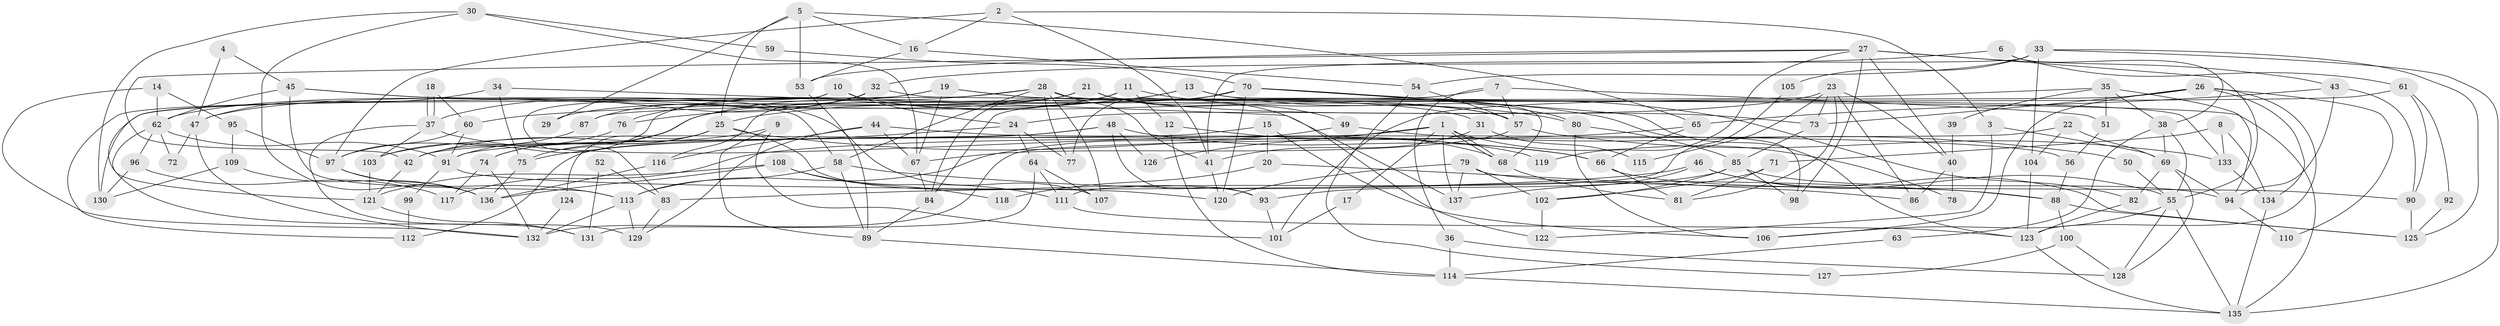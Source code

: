 // Generated by graph-tools (version 1.1) at 2025/11/02/27/25 16:11:20]
// undirected, 137 vertices, 274 edges
graph export_dot {
graph [start="1"]
  node [color=gray90,style=filled];
  1;
  2;
  3;
  4;
  5;
  6;
  7;
  8;
  9;
  10;
  11;
  12;
  13;
  14;
  15;
  16;
  17;
  18;
  19;
  20;
  21;
  22;
  23;
  24;
  25;
  26;
  27;
  28;
  29;
  30;
  31;
  32;
  33;
  34;
  35;
  36;
  37;
  38;
  39;
  40;
  41;
  42;
  43;
  44;
  45;
  46;
  47;
  48;
  49;
  50;
  51;
  52;
  53;
  54;
  55;
  56;
  57;
  58;
  59;
  60;
  61;
  62;
  63;
  64;
  65;
  66;
  67;
  68;
  69;
  70;
  71;
  72;
  73;
  74;
  75;
  76;
  77;
  78;
  79;
  80;
  81;
  82;
  83;
  84;
  85;
  86;
  87;
  88;
  89;
  90;
  91;
  92;
  93;
  94;
  95;
  96;
  97;
  98;
  99;
  100;
  101;
  102;
  103;
  104;
  105;
  106;
  107;
  108;
  109;
  110;
  111;
  112;
  113;
  114;
  115;
  116;
  117;
  118;
  119;
  120;
  121;
  122;
  123;
  124;
  125;
  126;
  127;
  128;
  129;
  130;
  131;
  132;
  133;
  134;
  135;
  136;
  137;
  1 -- 91;
  1 -- 68;
  1 -- 68;
  1 -- 17;
  1 -- 78;
  1 -- 126;
  1 -- 137;
  2 -- 3;
  2 -- 97;
  2 -- 16;
  2 -- 41;
  3 -- 69;
  3 -- 122;
  4 -- 47;
  4 -- 45;
  5 -- 16;
  5 -- 25;
  5 -- 29;
  5 -- 53;
  5 -- 65;
  6 -- 61;
  6 -- 38;
  6 -- 32;
  7 -- 57;
  7 -- 36;
  7 -- 51;
  7 -- 84;
  8 -- 133;
  8 -- 134;
  8 -- 71;
  9 -- 42;
  9 -- 101;
  9 -- 89;
  10 -- 83;
  10 -- 57;
  10 -- 24;
  10 -- 112;
  11 -- 80;
  11 -- 84;
  11 -- 12;
  11 -- 74;
  12 -- 68;
  12 -- 114;
  13 -- 76;
  13 -- 25;
  13 -- 68;
  13 -- 98;
  14 -- 132;
  14 -- 62;
  14 -- 95;
  15 -- 42;
  15 -- 106;
  15 -- 20;
  16 -- 53;
  16 -- 54;
  17 -- 101;
  18 -- 37;
  18 -- 37;
  18 -- 60;
  19 -- 67;
  19 -- 47;
  19 -- 31;
  19 -- 57;
  19 -- 121;
  20 -- 86;
  20 -- 118;
  21 -- 62;
  21 -- 42;
  21 -- 29;
  21 -- 49;
  21 -- 73;
  21 -- 122;
  22 -- 104;
  22 -- 69;
  22 -- 132;
  23 -- 24;
  23 -- 73;
  23 -- 40;
  23 -- 81;
  23 -- 86;
  23 -- 115;
  24 -- 64;
  24 -- 75;
  24 -- 77;
  25 -- 66;
  25 -- 74;
  25 -- 75;
  25 -- 93;
  25 -- 124;
  26 -- 73;
  26 -- 134;
  26 -- 101;
  26 -- 106;
  26 -- 110;
  26 -- 123;
  27 -- 98;
  27 -- 55;
  27 -- 40;
  27 -- 42;
  27 -- 43;
  27 -- 53;
  27 -- 119;
  28 -- 77;
  28 -- 58;
  28 -- 41;
  28 -- 76;
  28 -- 107;
  28 -- 130;
  28 -- 133;
  30 -- 136;
  30 -- 67;
  30 -- 59;
  30 -- 130;
  31 -- 41;
  31 -- 115;
  32 -- 37;
  32 -- 87;
  32 -- 116;
  32 -- 135;
  33 -- 41;
  33 -- 135;
  33 -- 54;
  33 -- 104;
  33 -- 105;
  33 -- 125;
  34 -- 137;
  34 -- 75;
  34 -- 47;
  35 -- 51;
  35 -- 60;
  35 -- 38;
  35 -- 39;
  35 -- 94;
  36 -- 114;
  36 -- 128;
  37 -- 103;
  37 -- 119;
  37 -- 129;
  38 -- 55;
  38 -- 63;
  38 -- 69;
  39 -- 40;
  40 -- 78;
  40 -- 86;
  41 -- 120;
  42 -- 121;
  43 -- 65;
  43 -- 90;
  43 -- 94;
  44 -- 129;
  44 -- 67;
  44 -- 56;
  44 -- 116;
  45 -- 62;
  45 -- 58;
  45 -- 107;
  45 -- 113;
  46 -- 125;
  46 -- 137;
  46 -- 55;
  46 -- 83;
  47 -- 132;
  47 -- 72;
  48 -- 93;
  48 -- 66;
  48 -- 103;
  48 -- 112;
  48 -- 126;
  49 -- 113;
  49 -- 50;
  50 -- 55;
  51 -- 56;
  52 -- 83;
  52 -- 131;
  53 -- 89;
  54 -- 57;
  54 -- 127;
  55 -- 135;
  55 -- 106;
  55 -- 128;
  56 -- 88;
  57 -- 67;
  57 -- 133;
  58 -- 89;
  58 -- 113;
  58 -- 88;
  59 -- 70;
  60 -- 91;
  60 -- 97;
  61 -- 87;
  61 -- 90;
  61 -- 92;
  62 -- 96;
  62 -- 91;
  62 -- 72;
  62 -- 131;
  63 -- 114;
  64 -- 111;
  64 -- 107;
  64 -- 131;
  65 -- 66;
  65 -- 117;
  66 -- 88;
  66 -- 81;
  67 -- 84;
  68 -- 81;
  69 -- 94;
  69 -- 82;
  69 -- 128;
  70 -- 82;
  70 -- 123;
  70 -- 77;
  70 -- 80;
  70 -- 91;
  70 -- 120;
  71 -- 81;
  71 -- 102;
  73 -- 85;
  74 -- 132;
  74 -- 117;
  75 -- 136;
  76 -- 103;
  79 -- 120;
  79 -- 102;
  79 -- 90;
  79 -- 137;
  80 -- 106;
  80 -- 85;
  82 -- 123;
  83 -- 129;
  84 -- 89;
  85 -- 94;
  85 -- 93;
  85 -- 98;
  85 -- 102;
  87 -- 97;
  88 -- 125;
  88 -- 100;
  89 -- 114;
  90 -- 125;
  91 -- 120;
  91 -- 99;
  92 -- 125;
  93 -- 101;
  94 -- 110;
  95 -- 109;
  95 -- 97;
  96 -- 130;
  96 -- 117;
  97 -- 136;
  97 -- 113;
  99 -- 112;
  100 -- 128;
  100 -- 127;
  102 -- 122;
  103 -- 121;
  104 -- 123;
  105 -- 111;
  108 -- 121;
  108 -- 136;
  108 -- 111;
  108 -- 118;
  109 -- 136;
  109 -- 130;
  111 -- 123;
  113 -- 129;
  113 -- 132;
  114 -- 135;
  116 -- 136;
  121 -- 131;
  123 -- 135;
  124 -- 132;
  133 -- 134;
  134 -- 135;
}
